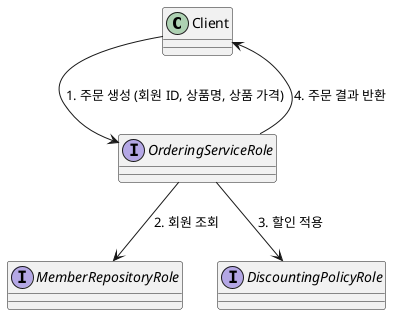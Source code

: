 @startuml

class Client
Interface OrderingServiceRole
Interface MemberRepositoryRole
Interface DiscountingPolicyRole

Client --> OrderingServiceRole: 1. 주문 생성 (회원 ID, 상품명, 상품 가격)
OrderingServiceRole --> MemberRepositoryRole: 2. 회원 조회
OrderingServiceRole --> DiscountingPolicyRole: 3. 할인 적용
OrderingServiceRole --> Client: 4. 주문 결과 반환

@enduml